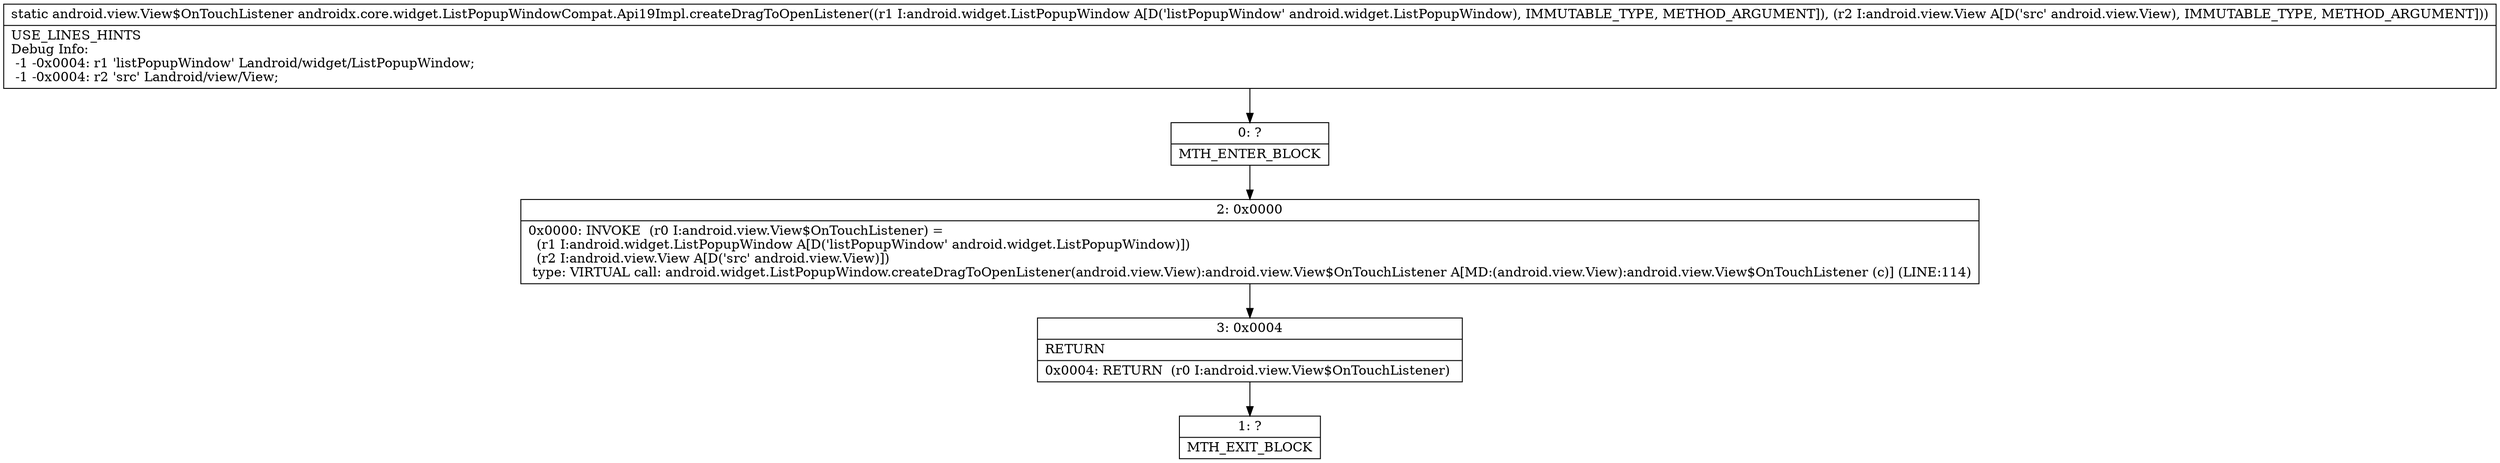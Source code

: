digraph "CFG forandroidx.core.widget.ListPopupWindowCompat.Api19Impl.createDragToOpenListener(Landroid\/widget\/ListPopupWindow;Landroid\/view\/View;)Landroid\/view\/View$OnTouchListener;" {
Node_0 [shape=record,label="{0\:\ ?|MTH_ENTER_BLOCK\l}"];
Node_2 [shape=record,label="{2\:\ 0x0000|0x0000: INVOKE  (r0 I:android.view.View$OnTouchListener) = \l  (r1 I:android.widget.ListPopupWindow A[D('listPopupWindow' android.widget.ListPopupWindow)])\l  (r2 I:android.view.View A[D('src' android.view.View)])\l type: VIRTUAL call: android.widget.ListPopupWindow.createDragToOpenListener(android.view.View):android.view.View$OnTouchListener A[MD:(android.view.View):android.view.View$OnTouchListener (c)] (LINE:114)\l}"];
Node_3 [shape=record,label="{3\:\ 0x0004|RETURN\l|0x0004: RETURN  (r0 I:android.view.View$OnTouchListener) \l}"];
Node_1 [shape=record,label="{1\:\ ?|MTH_EXIT_BLOCK\l}"];
MethodNode[shape=record,label="{static android.view.View$OnTouchListener androidx.core.widget.ListPopupWindowCompat.Api19Impl.createDragToOpenListener((r1 I:android.widget.ListPopupWindow A[D('listPopupWindow' android.widget.ListPopupWindow), IMMUTABLE_TYPE, METHOD_ARGUMENT]), (r2 I:android.view.View A[D('src' android.view.View), IMMUTABLE_TYPE, METHOD_ARGUMENT]))  | USE_LINES_HINTS\lDebug Info:\l  \-1 \-0x0004: r1 'listPopupWindow' Landroid\/widget\/ListPopupWindow;\l  \-1 \-0x0004: r2 'src' Landroid\/view\/View;\l}"];
MethodNode -> Node_0;Node_0 -> Node_2;
Node_2 -> Node_3;
Node_3 -> Node_1;
}

